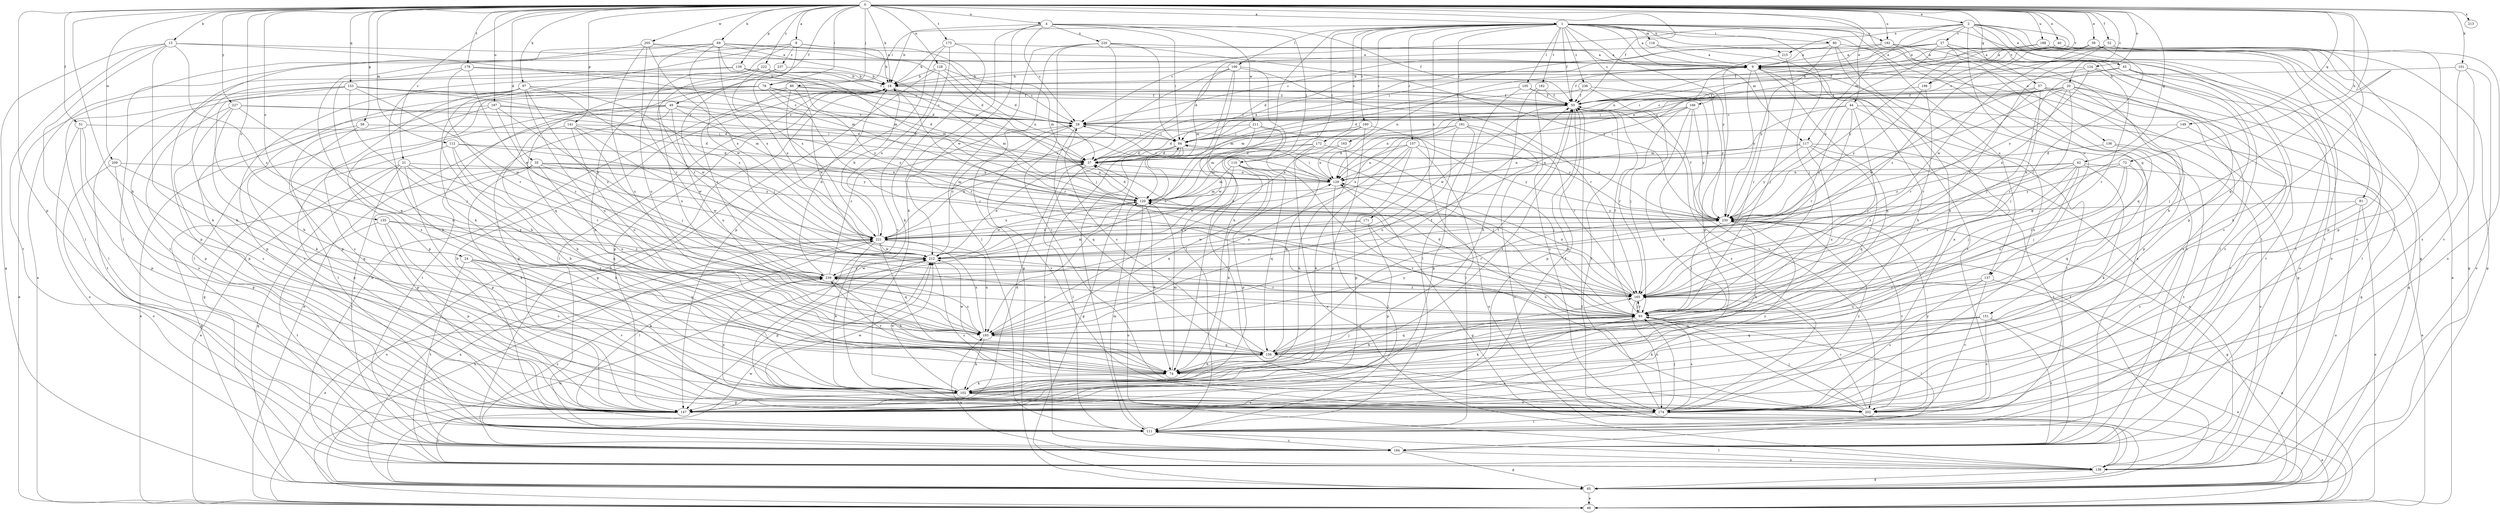 strict digraph  {
0;
1;
2;
4;
8;
9;
15;
18;
20;
21;
24;
27;
28;
35;
37;
39;
40;
44;
45;
46;
49;
51;
52;
55;
57;
58;
62;
65;
69;
72;
74;
78;
80;
81;
84;
86;
93;
97;
101;
102;
105;
106;
110;
111;
112;
116;
117;
120;
124;
128;
129;
135;
136;
137;
138;
139;
141;
147;
149;
151;
153;
156;
157;
160;
161;
163;
165;
166;
171;
172;
174;
175;
178;
182;
184;
187;
188;
192;
193;
198;
202;
205;
209;
211;
212;
213;
215;
220;
221;
222;
227;
230;
236;
237;
239;
0 -> 1  [label=a];
0 -> 2  [label=a];
0 -> 4  [label=a];
0 -> 8  [label=a];
0 -> 15  [label=b];
0 -> 18  [label=b];
0 -> 20  [label=c];
0 -> 21  [label=c];
0 -> 24  [label=c];
0 -> 35  [label=d];
0 -> 39  [label=e];
0 -> 40  [label=e];
0 -> 44  [label=e];
0 -> 49  [label=f];
0 -> 51  [label=f];
0 -> 52  [label=f];
0 -> 55  [label=f];
0 -> 57  [label=g];
0 -> 58  [label=g];
0 -> 62  [label=g];
0 -> 69  [label=h];
0 -> 72  [label=h];
0 -> 74  [label=h];
0 -> 78  [label=i];
0 -> 86  [label=j];
0 -> 93  [label=j];
0 -> 97  [label=k];
0 -> 101  [label=k];
0 -> 112  [label=m];
0 -> 124  [label=n];
0 -> 128  [label=n];
0 -> 135  [label=o];
0 -> 139  [label=p];
0 -> 141  [label=p];
0 -> 147  [label=p];
0 -> 149  [label=q];
0 -> 151  [label=q];
0 -> 153  [label=q];
0 -> 175  [label=t];
0 -> 178  [label=t];
0 -> 187  [label=u];
0 -> 188  [label=u];
0 -> 192  [label=u];
0 -> 198  [label=v];
0 -> 205  [label=w];
0 -> 209  [label=w];
0 -> 213  [label=x];
0 -> 222  [label=y];
0 -> 227  [label=y];
1 -> 9  [label=a];
1 -> 55  [label=f];
1 -> 65  [label=g];
1 -> 74  [label=h];
1 -> 78  [label=i];
1 -> 80  [label=i];
1 -> 93  [label=j];
1 -> 105  [label=l];
1 -> 106  [label=l];
1 -> 110  [label=l];
1 -> 116  [label=m];
1 -> 117  [label=m];
1 -> 136  [label=o];
1 -> 137  [label=o];
1 -> 157  [label=r];
1 -> 160  [label=r];
1 -> 161  [label=r];
1 -> 163  [label=r];
1 -> 166  [label=s];
1 -> 171  [label=s];
1 -> 172  [label=s];
1 -> 182  [label=t];
1 -> 192  [label=u];
1 -> 215  [label=x];
1 -> 230  [label=y];
1 -> 236  [label=z];
2 -> 27  [label=c];
2 -> 28  [label=c];
2 -> 45  [label=e];
2 -> 81  [label=i];
2 -> 117  [label=m];
2 -> 129  [label=n];
2 -> 137  [label=o];
2 -> 147  [label=p];
2 -> 156  [label=q];
2 -> 184  [label=t];
2 -> 198  [label=v];
2 -> 215  [label=x];
4 -> 18  [label=b];
4 -> 28  [label=c];
4 -> 55  [label=f];
4 -> 84  [label=i];
4 -> 102  [label=k];
4 -> 110  [label=l];
4 -> 211  [label=w];
4 -> 212  [label=w];
4 -> 220  [label=x];
8 -> 18  [label=b];
8 -> 102  [label=k];
8 -> 120  [label=m];
8 -> 174  [label=s];
8 -> 193  [label=u];
8 -> 221  [label=x];
8 -> 237  [label=z];
9 -> 18  [label=b];
9 -> 55  [label=f];
9 -> 65  [label=g];
9 -> 74  [label=h];
9 -> 129  [label=n];
9 -> 156  [label=q];
9 -> 165  [label=r];
9 -> 230  [label=y];
15 -> 9  [label=a];
15 -> 65  [label=g];
15 -> 102  [label=k];
15 -> 111  [label=l];
15 -> 120  [label=m];
15 -> 184  [label=t];
15 -> 239  [label=z];
18 -> 55  [label=f];
18 -> 111  [label=l];
18 -> 120  [label=m];
18 -> 147  [label=p];
18 -> 165  [label=r];
20 -> 28  [label=c];
20 -> 37  [label=d];
20 -> 55  [label=f];
20 -> 65  [label=g];
20 -> 84  [label=i];
20 -> 93  [label=j];
20 -> 165  [label=r];
20 -> 202  [label=v];
20 -> 221  [label=x];
20 -> 230  [label=y];
21 -> 46  [label=e];
21 -> 65  [label=g];
21 -> 102  [label=k];
21 -> 129  [label=n];
21 -> 147  [label=p];
21 -> 156  [label=q];
21 -> 184  [label=t];
24 -> 102  [label=k];
24 -> 184  [label=t];
24 -> 193  [label=u];
24 -> 202  [label=v];
24 -> 239  [label=z];
27 -> 9  [label=a];
27 -> 28  [label=c];
27 -> 37  [label=d];
27 -> 74  [label=h];
27 -> 111  [label=l];
27 -> 184  [label=t];
27 -> 230  [label=y];
28 -> 84  [label=i];
28 -> 156  [label=q];
28 -> 202  [label=v];
28 -> 230  [label=y];
35 -> 65  [label=g];
35 -> 102  [label=k];
35 -> 120  [label=m];
35 -> 129  [label=n];
35 -> 147  [label=p];
35 -> 193  [label=u];
35 -> 212  [label=w];
35 -> 230  [label=y];
37 -> 9  [label=a];
37 -> 111  [label=l];
37 -> 129  [label=n];
39 -> 9  [label=a];
39 -> 28  [label=c];
39 -> 147  [label=p];
39 -> 165  [label=r];
39 -> 212  [label=w];
40 -> 9  [label=a];
40 -> 55  [label=f];
40 -> 65  [label=g];
40 -> 102  [label=k];
40 -> 129  [label=n];
40 -> 230  [label=y];
44 -> 28  [label=c];
44 -> 65  [label=g];
44 -> 93  [label=j];
44 -> 111  [label=l];
44 -> 120  [label=m];
44 -> 165  [label=r];
44 -> 221  [label=x];
45 -> 18  [label=b];
45 -> 93  [label=j];
45 -> 111  [label=l];
45 -> 138  [label=o];
45 -> 184  [label=t];
46 -> 55  [label=f];
46 -> 212  [label=w];
49 -> 28  [label=c];
49 -> 37  [label=d];
49 -> 46  [label=e];
49 -> 65  [label=g];
49 -> 147  [label=p];
49 -> 184  [label=t];
49 -> 193  [label=u];
49 -> 230  [label=y];
51 -> 84  [label=i];
51 -> 138  [label=o];
51 -> 147  [label=p];
51 -> 174  [label=s];
52 -> 9  [label=a];
52 -> 138  [label=o];
52 -> 165  [label=r];
52 -> 174  [label=s];
52 -> 239  [label=z];
55 -> 28  [label=c];
55 -> 147  [label=p];
55 -> 212  [label=w];
57 -> 55  [label=f];
57 -> 93  [label=j];
57 -> 111  [label=l];
57 -> 147  [label=p];
57 -> 165  [label=r];
57 -> 174  [label=s];
57 -> 212  [label=w];
58 -> 46  [label=e];
58 -> 84  [label=i];
58 -> 111  [label=l];
62 -> 46  [label=e];
62 -> 93  [label=j];
62 -> 102  [label=k];
62 -> 129  [label=n];
62 -> 165  [label=r];
62 -> 193  [label=u];
62 -> 230  [label=y];
62 -> 239  [label=z];
65 -> 46  [label=e];
65 -> 55  [label=f];
65 -> 212  [label=w];
65 -> 221  [label=x];
69 -> 9  [label=a];
69 -> 37  [label=d];
69 -> 46  [label=e];
69 -> 120  [label=m];
69 -> 129  [label=n];
69 -> 165  [label=r];
69 -> 184  [label=t];
69 -> 212  [label=w];
69 -> 221  [label=x];
72 -> 93  [label=j];
72 -> 129  [label=n];
72 -> 156  [label=q];
72 -> 165  [label=r];
72 -> 230  [label=y];
74 -> 102  [label=k];
74 -> 120  [label=m];
74 -> 239  [label=z];
78 -> 37  [label=d];
78 -> 55  [label=f];
78 -> 74  [label=h];
78 -> 111  [label=l];
78 -> 147  [label=p];
78 -> 165  [label=r];
78 -> 230  [label=y];
80 -> 9  [label=a];
80 -> 37  [label=d];
80 -> 74  [label=h];
80 -> 174  [label=s];
80 -> 184  [label=t];
80 -> 230  [label=y];
81 -> 46  [label=e];
81 -> 138  [label=o];
81 -> 174  [label=s];
81 -> 230  [label=y];
84 -> 37  [label=d];
84 -> 65  [label=g];
84 -> 93  [label=j];
84 -> 111  [label=l];
84 -> 221  [label=x];
86 -> 28  [label=c];
86 -> 55  [label=f];
86 -> 93  [label=j];
86 -> 147  [label=p];
86 -> 212  [label=w];
86 -> 239  [label=z];
93 -> 37  [label=d];
93 -> 55  [label=f];
93 -> 74  [label=h];
93 -> 102  [label=k];
93 -> 111  [label=l];
93 -> 156  [label=q];
93 -> 165  [label=r];
93 -> 174  [label=s];
93 -> 193  [label=u];
97 -> 55  [label=f];
97 -> 74  [label=h];
97 -> 147  [label=p];
97 -> 174  [label=s];
97 -> 184  [label=t];
97 -> 193  [label=u];
97 -> 212  [label=w];
97 -> 221  [label=x];
97 -> 239  [label=z];
101 -> 18  [label=b];
101 -> 138  [label=o];
101 -> 174  [label=s];
101 -> 202  [label=v];
102 -> 55  [label=f];
102 -> 147  [label=p];
102 -> 165  [label=r];
102 -> 174  [label=s];
102 -> 202  [label=v];
102 -> 212  [label=w];
105 -> 55  [label=f];
105 -> 111  [label=l];
105 -> 120  [label=m];
105 -> 230  [label=y];
106 -> 18  [label=b];
106 -> 74  [label=h];
106 -> 111  [label=l];
106 -> 120  [label=m];
106 -> 165  [label=r];
106 -> 193  [label=u];
106 -> 221  [label=x];
110 -> 102  [label=k];
110 -> 120  [label=m];
110 -> 129  [label=n];
110 -> 147  [label=p];
110 -> 156  [label=q];
110 -> 212  [label=w];
111 -> 18  [label=b];
111 -> 120  [label=m];
111 -> 184  [label=t];
112 -> 37  [label=d];
112 -> 74  [label=h];
112 -> 147  [label=p];
112 -> 165  [label=r];
112 -> 230  [label=y];
116 -> 9  [label=a];
116 -> 184  [label=t];
117 -> 37  [label=d];
117 -> 129  [label=n];
117 -> 138  [label=o];
117 -> 156  [label=q];
117 -> 184  [label=t];
117 -> 193  [label=u];
117 -> 230  [label=y];
120 -> 37  [label=d];
120 -> 74  [label=h];
120 -> 138  [label=o];
120 -> 212  [label=w];
120 -> 221  [label=x];
120 -> 230  [label=y];
124 -> 18  [label=b];
124 -> 84  [label=i];
124 -> 165  [label=r];
124 -> 202  [label=v];
124 -> 230  [label=y];
128 -> 18  [label=b];
128 -> 28  [label=c];
128 -> 65  [label=g];
128 -> 129  [label=n];
128 -> 221  [label=x];
129 -> 28  [label=c];
129 -> 65  [label=g];
129 -> 84  [label=i];
129 -> 111  [label=l];
129 -> 120  [label=m];
135 -> 147  [label=p];
135 -> 174  [label=s];
135 -> 184  [label=t];
135 -> 221  [label=x];
135 -> 239  [label=z];
136 -> 37  [label=d];
136 -> 138  [label=o];
136 -> 184  [label=t];
137 -> 46  [label=e];
137 -> 165  [label=r];
137 -> 174  [label=s];
137 -> 193  [label=u];
137 -> 202  [label=v];
138 -> 18  [label=b];
138 -> 65  [label=g];
138 -> 111  [label=l];
138 -> 193  [label=u];
138 -> 221  [label=x];
139 -> 18  [label=b];
139 -> 37  [label=d];
139 -> 55  [label=f];
139 -> 74  [label=h];
139 -> 156  [label=q];
141 -> 37  [label=d];
141 -> 74  [label=h];
141 -> 84  [label=i];
141 -> 93  [label=j];
141 -> 193  [label=u];
141 -> 212  [label=w];
147 -> 37  [label=d];
147 -> 55  [label=f];
147 -> 138  [label=o];
147 -> 230  [label=y];
149 -> 84  [label=i];
149 -> 165  [label=r];
149 -> 202  [label=v];
151 -> 46  [label=e];
151 -> 102  [label=k];
151 -> 156  [label=q];
151 -> 184  [label=t];
151 -> 193  [label=u];
151 -> 202  [label=v];
153 -> 28  [label=c];
153 -> 46  [label=e];
153 -> 55  [label=f];
153 -> 74  [label=h];
153 -> 93  [label=j];
153 -> 111  [label=l];
153 -> 120  [label=m];
153 -> 212  [label=w];
156 -> 28  [label=c];
156 -> 55  [label=f];
156 -> 74  [label=h];
156 -> 93  [label=j];
156 -> 174  [label=s];
156 -> 212  [label=w];
157 -> 37  [label=d];
157 -> 102  [label=k];
157 -> 129  [label=n];
157 -> 138  [label=o];
157 -> 147  [label=p];
157 -> 193  [label=u];
157 -> 230  [label=y];
160 -> 84  [label=i];
160 -> 111  [label=l];
160 -> 147  [label=p];
160 -> 193  [label=u];
160 -> 212  [label=w];
161 -> 84  [label=i];
161 -> 120  [label=m];
161 -> 138  [label=o];
161 -> 147  [label=p];
161 -> 165  [label=r];
161 -> 193  [label=u];
161 -> 221  [label=x];
163 -> 37  [label=d];
163 -> 102  [label=k];
163 -> 129  [label=n];
165 -> 93  [label=j];
165 -> 120  [label=m];
165 -> 129  [label=n];
165 -> 174  [label=s];
165 -> 239  [label=z];
166 -> 28  [label=c];
166 -> 74  [label=h];
166 -> 129  [label=n];
166 -> 165  [label=r];
166 -> 174  [label=s];
166 -> 230  [label=y];
171 -> 147  [label=p];
171 -> 165  [label=r];
171 -> 212  [label=w];
171 -> 221  [label=x];
172 -> 37  [label=d];
172 -> 93  [label=j];
172 -> 120  [label=m];
172 -> 138  [label=o];
172 -> 156  [label=q];
174 -> 9  [label=a];
174 -> 46  [label=e];
174 -> 55  [label=f];
174 -> 93  [label=j];
174 -> 111  [label=l];
174 -> 230  [label=y];
175 -> 9  [label=a];
175 -> 18  [label=b];
175 -> 102  [label=k];
175 -> 147  [label=p];
175 -> 202  [label=v];
178 -> 18  [label=b];
178 -> 28  [label=c];
178 -> 147  [label=p];
178 -> 165  [label=r];
178 -> 212  [label=w];
182 -> 55  [label=f];
182 -> 74  [label=h];
182 -> 174  [label=s];
184 -> 9  [label=a];
184 -> 18  [label=b];
184 -> 65  [label=g];
184 -> 84  [label=i];
184 -> 138  [label=o];
184 -> 239  [label=z];
187 -> 28  [label=c];
187 -> 37  [label=d];
187 -> 147  [label=p];
187 -> 174  [label=s];
187 -> 221  [label=x];
187 -> 239  [label=z];
188 -> 9  [label=a];
188 -> 46  [label=e];
188 -> 55  [label=f];
188 -> 65  [label=g];
188 -> 147  [label=p];
192 -> 9  [label=a];
192 -> 84  [label=i];
192 -> 138  [label=o];
192 -> 156  [label=q];
192 -> 174  [label=s];
193 -> 55  [label=f];
193 -> 102  [label=k];
193 -> 129  [label=n];
193 -> 156  [label=q];
193 -> 221  [label=x];
193 -> 230  [label=y];
193 -> 239  [label=z];
198 -> 55  [label=f];
198 -> 165  [label=r];
198 -> 230  [label=y];
202 -> 93  [label=j];
202 -> 129  [label=n];
202 -> 165  [label=r];
202 -> 212  [label=w];
202 -> 230  [label=y];
202 -> 239  [label=z];
205 -> 9  [label=a];
205 -> 37  [label=d];
205 -> 111  [label=l];
205 -> 165  [label=r];
205 -> 193  [label=u];
205 -> 221  [label=x];
209 -> 129  [label=n];
209 -> 138  [label=o];
209 -> 147  [label=p];
209 -> 156  [label=q];
211 -> 37  [label=d];
211 -> 84  [label=i];
211 -> 174  [label=s];
211 -> 202  [label=v];
211 -> 230  [label=y];
212 -> 9  [label=a];
212 -> 28  [label=c];
212 -> 37  [label=d];
212 -> 147  [label=p];
212 -> 174  [label=s];
212 -> 239  [label=z];
215 -> 93  [label=j];
215 -> 147  [label=p];
220 -> 9  [label=a];
220 -> 65  [label=g];
220 -> 84  [label=i];
220 -> 93  [label=j];
220 -> 111  [label=l];
220 -> 202  [label=v];
220 -> 230  [label=y];
221 -> 18  [label=b];
221 -> 102  [label=k];
221 -> 111  [label=l];
221 -> 138  [label=o];
221 -> 156  [label=q];
221 -> 193  [label=u];
221 -> 212  [label=w];
222 -> 18  [label=b];
222 -> 102  [label=k];
222 -> 120  [label=m];
222 -> 193  [label=u];
222 -> 221  [label=x];
227 -> 28  [label=c];
227 -> 37  [label=d];
227 -> 102  [label=k];
227 -> 147  [label=p];
227 -> 174  [label=s];
227 -> 193  [label=u];
230 -> 55  [label=f];
230 -> 65  [label=g];
230 -> 74  [label=h];
230 -> 93  [label=j];
230 -> 202  [label=v];
230 -> 221  [label=x];
236 -> 55  [label=f];
236 -> 93  [label=j];
236 -> 120  [label=m];
236 -> 202  [label=v];
237 -> 18  [label=b];
237 -> 93  [label=j];
237 -> 156  [label=q];
239 -> 18  [label=b];
239 -> 28  [label=c];
239 -> 46  [label=e];
239 -> 74  [label=h];
239 -> 120  [label=m];
239 -> 165  [label=r];
239 -> 212  [label=w];
}
